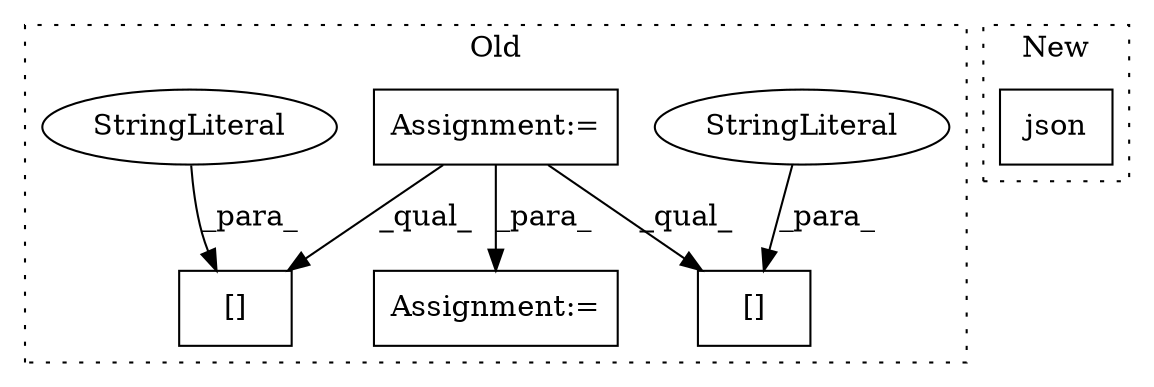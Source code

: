 digraph G {
subgraph cluster0 {
1 [label="[]" a="2" s="2923,2943" l="12,1" shape="box"];
3 [label="StringLiteral" a="45" s="2935" l="8" shape="ellipse"];
4 [label="Assignment:=" a="7" s="2520" l="1" shape="box"];
5 [label="Assignment:=" a="7" s="2563" l="1" shape="box"];
6 [label="[]" a="2" s="2900,2921" l="12,1" shape="box"];
7 [label="StringLiteral" a="45" s="2912" l="9" shape="ellipse"];
label = "Old";
style="dotted";
}
subgraph cluster1 {
2 [label="json" a="32" s="3310" l="6" shape="box"];
label = "New";
style="dotted";
}
3 -> 1 [label="_para_"];
4 -> 6 [label="_qual_"];
4 -> 5 [label="_para_"];
4 -> 1 [label="_qual_"];
7 -> 6 [label="_para_"];
}